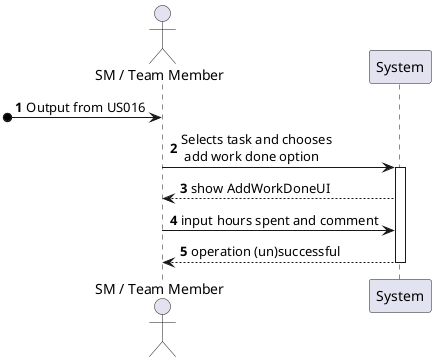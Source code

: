 @startuml
actor "SM / Team Member" as user
participant "System" as system
autonumber
[o-> user : Output from US016
user -> system : Selects task and chooses\n add work done option
activate system
system --> user : show AddWorkDoneUI
user -> system : input hours spent and comment

system --> user : operation (un)successful
deactivate system
@enduml